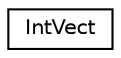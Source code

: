 digraph "Graphical Class Hierarchy"
{
  edge [fontname="Helvetica",fontsize="10",labelfontname="Helvetica",labelfontsize="10"];
  node [fontname="Helvetica",fontsize="10",shape=record];
  rankdir="LR";
  Node0 [label="IntVect",height=0.2,width=0.4,color="black", fillcolor="white", style="filled",URL="$classIntVect.html",tooltip="An integer vector in SpaceDim-dimensional space. "];
}
